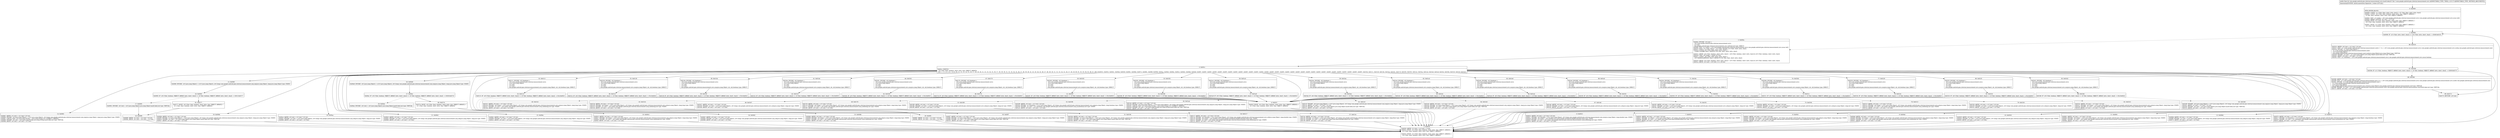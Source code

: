 digraph "CFG forcom.google.android.gms.internal.measurement.zzvz.hashCode(Ljava\/lang\/Object;)I" {
Node_0 [shape=record,label="{0\:\ 0x0000|MTH_ENTER_BLOCK\l|0x0000: CONST  (r1 I:?[int, float, short, byte, char]) = (37 ?[int, float, short, byte, char]) \l0x0002: CONST  (r0 I:?[int, float, boolean, short, byte, char, OBJECT, ARRAY]) = \l  (0 ?[int, float, boolean, short, byte, char, OBJECT, ARRAY])\l \l0x0003: IGET  (r2 I:int[]) = (r9 I:com.google.android.gms.internal.measurement.zzvz) com.google.android.gms.internal.measurement.zzvz.zzcas int[] \l0x0005: ARRAY_LENGTH  (r4 I:int) = (r2 I:?[]) \l0x0006: MOVE  (r3 I:?[int, float, boolean, short, byte, char, OBJECT, ARRAY]) = \l  (r0 I:?[int, float, boolean, short, byte, char, OBJECT, ARRAY])\l \l0x0007: MOVE  (r2 I:?[int, float, boolean, short, byte, char, OBJECT, ARRAY]) = \l  (r0 I:?[int, float, boolean, short, byte, char, OBJECT, ARRAY])\l \l}"];
Node_1 [shape=record,label="{1\:\ 0x0008|0x0008: IF  (r3 I:?[int, byte, short, char]) \>= (r4 I:?[int, byte, short, char])  \-\> B:86:0x0255 \l}"];
Node_2 [shape=record,label="{2\:\ 0x000a|0x000a: INVOKE  (r0 I:int) = \l  (r9 I:com.google.android.gms.internal.measurement.zzvz)\l  (r3 I:int)\l com.google.android.gms.internal.measurement.zzvz.zzbt(int):int type: DIRECT \l0x000e: IGET  (r5 I:int[]) = (r9 I:com.google.android.gms.internal.measurement.zzvz) com.google.android.gms.internal.measurement.zzvz.zzcas int[] \l0x0010: AGET  (r5 I:?[int, float]) = (r5 I:?[int, float][]), (r3 I:?[int, short, byte, char]) \l0x0012: CONST  (r6 I:?[int, float, short, byte, char]) = \l  (1048575(0xfffff, float:1.469367E\-39) ?[int, float, short, byte, char])\l \l0x0015: ARITH  (r6 I:?[int, boolean, short, byte, char]) = (r6 I:?[int, boolean, short, byte, char]) & (r0 I:?[int, boolean, short, byte, char]) \l0x0016: CAST  (r6 I:long) = (long) (r6 I:int) \l0x0017: CONST  (r8 I:?[int, float, short, byte, char]) = \l  (267386880(0xff00000, float:2.3665827E\-29) ?[int, float, short, byte, char])\l \l0x0019: ARITH  (r0 I:?[int, boolean, short, byte, char]) = (r0 I:?[int, boolean, short, byte, char]) & (r8 I:?[int, boolean, short, byte, char]) \l0x001a: ARITH  (r0 I:int) = (r0 I:int) \>\>\> (20 int) \l}"];
Node_3 [shape=record,label="{3\:\ 0x001c|0x001c: SWITCH  \l  (r0 I:?[int, float, boolean, short, byte, char, OBJECT, ARRAY])\l k:[0, 1, 2, 3, 4, 5, 6, 7, 8, 9, 10, 11, 12, 13, 14, 15, 16, 17, 18, 19, 20, 21, 22, 23, 24, 25, 26, 27, 28, 29, 30, 31, 32, 33, 34, 35, 36, 37, 38, 39, 40, 41, 42, 43, 44, 45, 46, 47, 48, 49, 50, 51, 52, 53, 54, 55, 56, 57, 58, 59, 60, 61, 62, 63, 64, 65, 66, 67, 68] t:[0x0025, 0x0035, 0x0041, 0x004d, 0x0059, 0x0061, 0x006d, 0x0075, 0x0081, 0x008f, 0x009d, 0x00aa, 0x00b3, 0x00bc, 0x00c5, 0x00d2, 0x00db, 0x00e8, 0x00f7, 0x00f7, 0x00f7, 0x00f7, 0x00f7, 0x00f7, 0x00f7, 0x00f7, 0x00f7, 0x00f7, 0x00f7, 0x00f7, 0x00f7, 0x00f7, 0x00f7, 0x00f7, 0x00f7, 0x00f7, 0x00f7, 0x00f7, 0x00f7, 0x00f7, 0x00f7, 0x00f7, 0x00f7, 0x00f7, 0x00f7, 0x00f7, 0x00f7, 0x00f7, 0x00f7, 0x00f7, 0x0104, 0x0111, 0x0128, 0x013b, 0x014e, 0x0161, 0x0170, 0x0183, 0x0192, 0x01a5, 0x01ba, 0x01cd, 0x01e0, 0x01ef, 0x01fe, 0x020d, 0x0220, 0x022f, 0x0242] \l}"];
Node_4 [shape=record,label="{4\:\ 0x001f|0x001f: MOVE  (r0 I:?[int, float, boolean, short, byte, char, OBJECT, ARRAY]) = \l  (r2 I:?[int, float, boolean, short, byte, char, OBJECT, ARRAY])\l \l}"];
Node_5 [shape=record,label="{5\:\ 0x0020|0x0020: ARITH  (r2 I:int) = (r3 I:int) + (3 int) \l0x0022: MOVE  (r3 I:?[int, float, boolean, short, byte, char, OBJECT, ARRAY]) = \l  (r2 I:?[int, float, boolean, short, byte, char, OBJECT, ARRAY])\l \l0x0023: MOVE  (r2 I:?[int, float, boolean, short, byte, char, OBJECT, ARRAY]) = \l  (r0 I:?[int, float, boolean, short, byte, char, OBJECT, ARRAY])\l \l}"];
Node_6 [shape=record,label="{6\:\ 0x0025|0x0025: ARITH  (r0 I:int) = (r2 I:int) * (53 int) \l0x0027: INVOKE  (r6 I:double) = (r10 I:java.lang.Object), (r6 I:long) com.google.android.gms.internal.measurement.zzxj.zzo(java.lang.Object, long):double type: STATIC \l0x002b: INVOKE  (r6 I:long) = (r6 I:double) java.lang.Double.doubleToLongBits(double):long type: STATIC \l0x002f: INVOKE  (r2 I:int) = (r6 I:long) com.google.android.gms.internal.measurement.zzuq.zzbd(long):int type: STATIC \l0x0033: ARITH  (r0 I:int) = (r0 I:int) + (r2 I:int) \l}"];
Node_7 [shape=record,label="{7\:\ 0x0035|0x0035: ARITH  (r0 I:int) = (r2 I:int) * (53 int) \l0x0037: INVOKE  (r2 I:float) = (r10 I:java.lang.Object), (r6 I:long) com.google.android.gms.internal.measurement.zzxj.zzn(java.lang.Object, long):float type: STATIC \l0x003b: INVOKE  (r2 I:int) = (r2 I:float) java.lang.Float.floatToIntBits(float):int type: STATIC \l0x003f: ARITH  (r0 I:int) = (r0 I:int) + (r2 I:int) \l}"];
Node_8 [shape=record,label="{8\:\ 0x0041|0x0041: ARITH  (r0 I:int) = (r2 I:int) * (53 int) \l0x0043: INVOKE  (r6 I:long) = (r10 I:java.lang.Object), (r6 I:long) com.google.android.gms.internal.measurement.zzxj.zzl(java.lang.Object, long):long type: STATIC \l0x0047: INVOKE  (r2 I:int) = (r6 I:long) com.google.android.gms.internal.measurement.zzuq.zzbd(long):int type: STATIC \l0x004b: ARITH  (r0 I:int) = (r0 I:int) + (r2 I:int) \l}"];
Node_9 [shape=record,label="{9\:\ 0x004d|0x004d: ARITH  (r0 I:int) = (r2 I:int) * (53 int) \l0x004f: INVOKE  (r6 I:long) = (r10 I:java.lang.Object), (r6 I:long) com.google.android.gms.internal.measurement.zzxj.zzl(java.lang.Object, long):long type: STATIC \l0x0053: INVOKE  (r2 I:int) = (r6 I:long) com.google.android.gms.internal.measurement.zzuq.zzbd(long):int type: STATIC \l0x0057: ARITH  (r0 I:int) = (r0 I:int) + (r2 I:int) \l}"];
Node_10 [shape=record,label="{10\:\ 0x0059|0x0059: ARITH  (r0 I:int) = (r2 I:int) * (53 int) \l0x005b: INVOKE  (r2 I:int) = (r10 I:java.lang.Object), (r6 I:long) com.google.android.gms.internal.measurement.zzxj.zzk(java.lang.Object, long):int type: STATIC \l0x005f: ARITH  (r0 I:int) = (r0 I:int) + (r2 I:int) \l}"];
Node_11 [shape=record,label="{11\:\ 0x0061|0x0061: ARITH  (r0 I:int) = (r2 I:int) * (53 int) \l0x0063: INVOKE  (r6 I:long) = (r10 I:java.lang.Object), (r6 I:long) com.google.android.gms.internal.measurement.zzxj.zzl(java.lang.Object, long):long type: STATIC \l0x0067: INVOKE  (r2 I:int) = (r6 I:long) com.google.android.gms.internal.measurement.zzuq.zzbd(long):int type: STATIC \l0x006b: ARITH  (r0 I:int) = (r0 I:int) + (r2 I:int) \l}"];
Node_12 [shape=record,label="{12\:\ 0x006d|0x006d: ARITH  (r0 I:int) = (r2 I:int) * (53 int) \l0x006f: INVOKE  (r2 I:int) = (r10 I:java.lang.Object), (r6 I:long) com.google.android.gms.internal.measurement.zzxj.zzk(java.lang.Object, long):int type: STATIC \l0x0073: ARITH  (r0 I:int) = (r0 I:int) + (r2 I:int) \l}"];
Node_13 [shape=record,label="{13\:\ 0x0075|0x0075: ARITH  (r0 I:int) = (r2 I:int) * (53 int) \l0x0077: INVOKE  (r2 I:boolean) = (r10 I:java.lang.Object), (r6 I:long) com.google.android.gms.internal.measurement.zzxj.zzm(java.lang.Object, long):boolean type: STATIC \l0x007b: INVOKE  (r2 I:int) = (r2 I:boolean) com.google.android.gms.internal.measurement.zzuq.zzu(boolean):int type: STATIC \l0x007f: ARITH  (r0 I:int) = (r0 I:int) + (r2 I:int) \l}"];
Node_14 [shape=record,label="{14\:\ 0x0081|0x0081: ARITH  (r2 I:int) = (r2 I:int) * (53 int) \l0x0083: INVOKE  (r0 I:java.lang.Object) = (r10 I:java.lang.Object), (r6 I:long) com.google.android.gms.internal.measurement.zzxj.zzp(java.lang.Object, long):java.lang.Object type: STATIC \l0x0087: CHECK_CAST  (r0 I:java.lang.String) = (java.lang.String) (r0 I:?[OBJECT, ARRAY]) \l0x0089: INVOKE  (r0 I:int) = (r0 I:java.lang.String) java.lang.String.hashCode():int type: VIRTUAL \l0x008d: ARITH  (r0 I:int) = (r0 I:int) + (r2 I:int) \l}"];
Node_15 [shape=record,label="{15\:\ 0x008f|0x008f: INVOKE  (r0 I:java.lang.Object) = (r10 I:java.lang.Object), (r6 I:long) com.google.android.gms.internal.measurement.zzxj.zzp(java.lang.Object, long):java.lang.Object type: STATIC \l}"];
Node_16 [shape=record,label="{16\:\ 0x0093|0x0093: IF  (r0 I:?[int, boolean, OBJECT, ARRAY, byte, short, char]) == (0 ?[int, boolean, OBJECT, ARRAY, byte, short, char])  \-\> B:91:0x0277 \l}"];
Node_17 [shape=record,label="{17\:\ 0x0095|0x0095: INVOKE  (r0 I:int) = (r0 I:java.lang.Object) java.lang.Object.hashCode():int type: VIRTUAL \l}"];
Node_18 [shape=record,label="{18\:\ 0x0099|0x0099: ARITH  (r2 I:int) = (r2 I:int) * (53 int) \l0x009b: ARITH  (r0 I:int) = (r0 I:int) + (r2 I:int) \l}"];
Node_19 [shape=record,label="{19\:\ 0x009d|0x009d: ARITH  (r0 I:int) = (r2 I:int) * (53 int) \l0x009f: INVOKE  (r2 I:java.lang.Object) = (r10 I:java.lang.Object), (r6 I:long) com.google.android.gms.internal.measurement.zzxj.zzp(java.lang.Object, long):java.lang.Object type: STATIC \l0x00a3: INVOKE  (r2 I:int) = (r2 I:java.lang.Object) java.lang.Object.hashCode():int type: VIRTUAL \l0x00a7: ARITH  (r0 I:int) = (r0 I:int) + (r2 I:int) \l}"];
Node_20 [shape=record,label="{20\:\ 0x00aa|0x00aa: ARITH  (r0 I:int) = (r2 I:int) * (53 int) \l0x00ac: INVOKE  (r2 I:int) = (r10 I:java.lang.Object), (r6 I:long) com.google.android.gms.internal.measurement.zzxj.zzk(java.lang.Object, long):int type: STATIC \l0x00b0: ARITH  (r0 I:int) = (r0 I:int) + (r2 I:int) \l}"];
Node_21 [shape=record,label="{21\:\ 0x00b3|0x00b3: ARITH  (r0 I:int) = (r2 I:int) * (53 int) \l0x00b5: INVOKE  (r2 I:int) = (r10 I:java.lang.Object), (r6 I:long) com.google.android.gms.internal.measurement.zzxj.zzk(java.lang.Object, long):int type: STATIC \l0x00b9: ARITH  (r0 I:int) = (r0 I:int) + (r2 I:int) \l}"];
Node_22 [shape=record,label="{22\:\ 0x00bc|0x00bc: ARITH  (r0 I:int) = (r2 I:int) * (53 int) \l0x00be: INVOKE  (r2 I:int) = (r10 I:java.lang.Object), (r6 I:long) com.google.android.gms.internal.measurement.zzxj.zzk(java.lang.Object, long):int type: STATIC \l0x00c2: ARITH  (r0 I:int) = (r0 I:int) + (r2 I:int) \l}"];
Node_23 [shape=record,label="{23\:\ 0x00c5|0x00c5: ARITH  (r0 I:int) = (r2 I:int) * (53 int) \l0x00c7: INVOKE  (r6 I:long) = (r10 I:java.lang.Object), (r6 I:long) com.google.android.gms.internal.measurement.zzxj.zzl(java.lang.Object, long):long type: STATIC \l0x00cb: INVOKE  (r2 I:int) = (r6 I:long) com.google.android.gms.internal.measurement.zzuq.zzbd(long):int type: STATIC \l0x00cf: ARITH  (r0 I:int) = (r0 I:int) + (r2 I:int) \l}"];
Node_24 [shape=record,label="{24\:\ 0x00d2|0x00d2: ARITH  (r0 I:int) = (r2 I:int) * (53 int) \l0x00d4: INVOKE  (r2 I:int) = (r10 I:java.lang.Object), (r6 I:long) com.google.android.gms.internal.measurement.zzxj.zzk(java.lang.Object, long):int type: STATIC \l0x00d8: ARITH  (r0 I:int) = (r0 I:int) + (r2 I:int) \l}"];
Node_25 [shape=record,label="{25\:\ 0x00db|0x00db: ARITH  (r0 I:int) = (r2 I:int) * (53 int) \l0x00dd: INVOKE  (r6 I:long) = (r10 I:java.lang.Object), (r6 I:long) com.google.android.gms.internal.measurement.zzxj.zzl(java.lang.Object, long):long type: STATIC \l0x00e1: INVOKE  (r2 I:int) = (r6 I:long) com.google.android.gms.internal.measurement.zzuq.zzbd(long):int type: STATIC \l0x00e5: ARITH  (r0 I:int) = (r0 I:int) + (r2 I:int) \l}"];
Node_26 [shape=record,label="{26\:\ 0x00e8|0x00e8: INVOKE  (r0 I:java.lang.Object) = (r10 I:java.lang.Object), (r6 I:long) com.google.android.gms.internal.measurement.zzxj.zzp(java.lang.Object, long):java.lang.Object type: STATIC \l}"];
Node_27 [shape=record,label="{27\:\ 0x00ec|0x00ec: IF  (r0 I:?[int, boolean, OBJECT, ARRAY, byte, short, char]) == (0 ?[int, boolean, OBJECT, ARRAY, byte, short, char])  \-\> B:90:0x0274 \l}"];
Node_28 [shape=record,label="{28\:\ 0x00ee|0x00ee: INVOKE  (r0 I:int) = (r0 I:java.lang.Object) java.lang.Object.hashCode():int type: VIRTUAL \l}"];
Node_29 [shape=record,label="{29\:\ 0x00f2|0x00f2: ARITH  (r2 I:int) = (r2 I:int) * (53 int) \l0x00f4: ARITH  (r0 I:int) = (r0 I:int) + (r2 I:int) \l}"];
Node_30 [shape=record,label="{30\:\ 0x00f7|0x00f7: ARITH  (r0 I:int) = (r2 I:int) * (53 int) \l0x00f9: INVOKE  (r2 I:java.lang.Object) = (r10 I:java.lang.Object), (r6 I:long) com.google.android.gms.internal.measurement.zzxj.zzp(java.lang.Object, long):java.lang.Object type: STATIC \l0x00fd: INVOKE  (r2 I:int) = (r2 I:java.lang.Object) java.lang.Object.hashCode():int type: VIRTUAL \l0x0101: ARITH  (r0 I:int) = (r0 I:int) + (r2 I:int) \l}"];
Node_31 [shape=record,label="{31\:\ 0x0104|0x0104: ARITH  (r0 I:int) = (r2 I:int) * (53 int) \l0x0106: INVOKE  (r2 I:java.lang.Object) = (r10 I:java.lang.Object), (r6 I:long) com.google.android.gms.internal.measurement.zzxj.zzp(java.lang.Object, long):java.lang.Object type: STATIC \l0x010a: INVOKE  (r2 I:int) = (r2 I:java.lang.Object) java.lang.Object.hashCode():int type: VIRTUAL \l0x010e: ARITH  (r0 I:int) = (r0 I:int) + (r2 I:int) \l}"];
Node_32 [shape=record,label="{32\:\ 0x0111|0x0111: INVOKE  (r0 I:boolean) = \l  (r9 I:com.google.android.gms.internal.measurement.zzvz)\l  (r10 I:java.lang.Object)\l  (r5 I:int)\l  (r3 I:int)\l com.google.android.gms.internal.measurement.zzvz.zza(java.lang.Object, int, int):boolean type: DIRECT \l}"];
Node_33 [shape=record,label="{33\:\ 0x0115|0x0115: IF  (r0 I:?[int, boolean, OBJECT, ARRAY, byte, short, char]) == (0 ?[int, boolean, OBJECT, ARRAY, byte, short, char])  \-\> B:4:0x001f \l}"];
Node_34 [shape=record,label="{34\:\ 0x0117|0x0117: ARITH  (r0 I:int) = (r2 I:int) * (53 int) \l0x0119: INVOKE  (r6 I:double) = (r10 I:java.lang.Object), (r6 I:long) com.google.android.gms.internal.measurement.zzvz.zzf(java.lang.Object, long):double type: STATIC \l0x011d: INVOKE  (r6 I:long) = (r6 I:double) java.lang.Double.doubleToLongBits(double):long type: STATIC \l0x0121: INVOKE  (r2 I:int) = (r6 I:long) com.google.android.gms.internal.measurement.zzuq.zzbd(long):int type: STATIC \l0x0125: ARITH  (r0 I:int) = (r0 I:int) + (r2 I:int) \l}"];
Node_35 [shape=record,label="{35\:\ 0x0128|0x0128: INVOKE  (r0 I:boolean) = \l  (r9 I:com.google.android.gms.internal.measurement.zzvz)\l  (r10 I:java.lang.Object)\l  (r5 I:int)\l  (r3 I:int)\l com.google.android.gms.internal.measurement.zzvz.zza(java.lang.Object, int, int):boolean type: DIRECT \l}"];
Node_36 [shape=record,label="{36\:\ 0x012c|0x012c: IF  (r0 I:?[int, boolean, OBJECT, ARRAY, byte, short, char]) == (0 ?[int, boolean, OBJECT, ARRAY, byte, short, char])  \-\> B:4:0x001f \l}"];
Node_37 [shape=record,label="{37\:\ 0x012e|0x012e: ARITH  (r0 I:int) = (r2 I:int) * (53 int) \l0x0130: INVOKE  (r2 I:float) = (r10 I:java.lang.Object), (r6 I:long) com.google.android.gms.internal.measurement.zzvz.zzg(java.lang.Object, long):float type: STATIC \l0x0134: INVOKE  (r2 I:int) = (r2 I:float) java.lang.Float.floatToIntBits(float):int type: STATIC \l0x0138: ARITH  (r0 I:int) = (r0 I:int) + (r2 I:int) \l}"];
Node_38 [shape=record,label="{38\:\ 0x013b|0x013b: INVOKE  (r0 I:boolean) = \l  (r9 I:com.google.android.gms.internal.measurement.zzvz)\l  (r10 I:java.lang.Object)\l  (r5 I:int)\l  (r3 I:int)\l com.google.android.gms.internal.measurement.zzvz.zza(java.lang.Object, int, int):boolean type: DIRECT \l}"];
Node_39 [shape=record,label="{39\:\ 0x013f|0x013f: IF  (r0 I:?[int, boolean, OBJECT, ARRAY, byte, short, char]) == (0 ?[int, boolean, OBJECT, ARRAY, byte, short, char])  \-\> B:4:0x001f \l}"];
Node_40 [shape=record,label="{40\:\ 0x0141|0x0141: ARITH  (r0 I:int) = (r2 I:int) * (53 int) \l0x0143: INVOKE  (r6 I:long) = (r10 I:java.lang.Object), (r6 I:long) com.google.android.gms.internal.measurement.zzvz.zzi(java.lang.Object, long):long type: STATIC \l0x0147: INVOKE  (r2 I:int) = (r6 I:long) com.google.android.gms.internal.measurement.zzuq.zzbd(long):int type: STATIC \l0x014b: ARITH  (r0 I:int) = (r0 I:int) + (r2 I:int) \l}"];
Node_41 [shape=record,label="{41\:\ 0x014e|0x014e: INVOKE  (r0 I:boolean) = \l  (r9 I:com.google.android.gms.internal.measurement.zzvz)\l  (r10 I:java.lang.Object)\l  (r5 I:int)\l  (r3 I:int)\l com.google.android.gms.internal.measurement.zzvz.zza(java.lang.Object, int, int):boolean type: DIRECT \l}"];
Node_42 [shape=record,label="{42\:\ 0x0152|0x0152: IF  (r0 I:?[int, boolean, OBJECT, ARRAY, byte, short, char]) == (0 ?[int, boolean, OBJECT, ARRAY, byte, short, char])  \-\> B:4:0x001f \l}"];
Node_43 [shape=record,label="{43\:\ 0x0154|0x0154: ARITH  (r0 I:int) = (r2 I:int) * (53 int) \l0x0156: INVOKE  (r6 I:long) = (r10 I:java.lang.Object), (r6 I:long) com.google.android.gms.internal.measurement.zzvz.zzi(java.lang.Object, long):long type: STATIC \l0x015a: INVOKE  (r2 I:int) = (r6 I:long) com.google.android.gms.internal.measurement.zzuq.zzbd(long):int type: STATIC \l0x015e: ARITH  (r0 I:int) = (r0 I:int) + (r2 I:int) \l}"];
Node_44 [shape=record,label="{44\:\ 0x0161|0x0161: INVOKE  (r0 I:boolean) = \l  (r9 I:com.google.android.gms.internal.measurement.zzvz)\l  (r10 I:java.lang.Object)\l  (r5 I:int)\l  (r3 I:int)\l com.google.android.gms.internal.measurement.zzvz.zza(java.lang.Object, int, int):boolean type: DIRECT \l}"];
Node_45 [shape=record,label="{45\:\ 0x0165|0x0165: IF  (r0 I:?[int, boolean, OBJECT, ARRAY, byte, short, char]) == (0 ?[int, boolean, OBJECT, ARRAY, byte, short, char])  \-\> B:4:0x001f \l}"];
Node_46 [shape=record,label="{46\:\ 0x0167|0x0167: ARITH  (r0 I:int) = (r2 I:int) * (53 int) \l0x0169: INVOKE  (r2 I:int) = (r10 I:java.lang.Object), (r6 I:long) com.google.android.gms.internal.measurement.zzvz.zzh(java.lang.Object, long):int type: STATIC \l0x016d: ARITH  (r0 I:int) = (r0 I:int) + (r2 I:int) \l}"];
Node_47 [shape=record,label="{47\:\ 0x0170|0x0170: INVOKE  (r0 I:boolean) = \l  (r9 I:com.google.android.gms.internal.measurement.zzvz)\l  (r10 I:java.lang.Object)\l  (r5 I:int)\l  (r3 I:int)\l com.google.android.gms.internal.measurement.zzvz.zza(java.lang.Object, int, int):boolean type: DIRECT \l}"];
Node_48 [shape=record,label="{48\:\ 0x0174|0x0174: IF  (r0 I:?[int, boolean, OBJECT, ARRAY, byte, short, char]) == (0 ?[int, boolean, OBJECT, ARRAY, byte, short, char])  \-\> B:4:0x001f \l}"];
Node_49 [shape=record,label="{49\:\ 0x0176|0x0176: ARITH  (r0 I:int) = (r2 I:int) * (53 int) \l0x0178: INVOKE  (r6 I:long) = (r10 I:java.lang.Object), (r6 I:long) com.google.android.gms.internal.measurement.zzvz.zzi(java.lang.Object, long):long type: STATIC \l0x017c: INVOKE  (r2 I:int) = (r6 I:long) com.google.android.gms.internal.measurement.zzuq.zzbd(long):int type: STATIC \l0x0180: ARITH  (r0 I:int) = (r0 I:int) + (r2 I:int) \l}"];
Node_50 [shape=record,label="{50\:\ 0x0183|0x0183: INVOKE  (r0 I:boolean) = \l  (r9 I:com.google.android.gms.internal.measurement.zzvz)\l  (r10 I:java.lang.Object)\l  (r5 I:int)\l  (r3 I:int)\l com.google.android.gms.internal.measurement.zzvz.zza(java.lang.Object, int, int):boolean type: DIRECT \l}"];
Node_51 [shape=record,label="{51\:\ 0x0187|0x0187: IF  (r0 I:?[int, boolean, OBJECT, ARRAY, byte, short, char]) == (0 ?[int, boolean, OBJECT, ARRAY, byte, short, char])  \-\> B:4:0x001f \l}"];
Node_52 [shape=record,label="{52\:\ 0x0189|0x0189: ARITH  (r0 I:int) = (r2 I:int) * (53 int) \l0x018b: INVOKE  (r2 I:int) = (r10 I:java.lang.Object), (r6 I:long) com.google.android.gms.internal.measurement.zzvz.zzh(java.lang.Object, long):int type: STATIC \l0x018f: ARITH  (r0 I:int) = (r0 I:int) + (r2 I:int) \l}"];
Node_53 [shape=record,label="{53\:\ 0x0192|0x0192: INVOKE  (r0 I:boolean) = \l  (r9 I:com.google.android.gms.internal.measurement.zzvz)\l  (r10 I:java.lang.Object)\l  (r5 I:int)\l  (r3 I:int)\l com.google.android.gms.internal.measurement.zzvz.zza(java.lang.Object, int, int):boolean type: DIRECT \l}"];
Node_54 [shape=record,label="{54\:\ 0x0196|0x0196: IF  (r0 I:?[int, boolean, OBJECT, ARRAY, byte, short, char]) == (0 ?[int, boolean, OBJECT, ARRAY, byte, short, char])  \-\> B:4:0x001f \l}"];
Node_55 [shape=record,label="{55\:\ 0x0198|0x0198: ARITH  (r0 I:int) = (r2 I:int) * (53 int) \l0x019a: INVOKE  (r2 I:boolean) = (r10 I:java.lang.Object), (r6 I:long) com.google.android.gms.internal.measurement.zzvz.zzj(java.lang.Object, long):boolean type: STATIC \l0x019e: INVOKE  (r2 I:int) = (r2 I:boolean) com.google.android.gms.internal.measurement.zzuq.zzu(boolean):int type: STATIC \l0x01a2: ARITH  (r0 I:int) = (r0 I:int) + (r2 I:int) \l}"];
Node_56 [shape=record,label="{56\:\ 0x01a5|0x01a5: INVOKE  (r0 I:boolean) = \l  (r9 I:com.google.android.gms.internal.measurement.zzvz)\l  (r10 I:java.lang.Object)\l  (r5 I:int)\l  (r3 I:int)\l com.google.android.gms.internal.measurement.zzvz.zza(java.lang.Object, int, int):boolean type: DIRECT \l}"];
Node_57 [shape=record,label="{57\:\ 0x01a9|0x01a9: IF  (r0 I:?[int, boolean, OBJECT, ARRAY, byte, short, char]) == (0 ?[int, boolean, OBJECT, ARRAY, byte, short, char])  \-\> B:4:0x001f \l}"];
Node_58 [shape=record,label="{58\:\ 0x01ab|0x01ab: ARITH  (r2 I:int) = (r2 I:int) * (53 int) \l0x01ad: INVOKE  (r0 I:java.lang.Object) = (r10 I:java.lang.Object), (r6 I:long) com.google.android.gms.internal.measurement.zzxj.zzp(java.lang.Object, long):java.lang.Object type: STATIC \l0x01b1: CHECK_CAST  (r0 I:java.lang.String) = (java.lang.String) (r0 I:?[OBJECT, ARRAY]) \l0x01b3: INVOKE  (r0 I:int) = (r0 I:java.lang.String) java.lang.String.hashCode():int type: VIRTUAL \l0x01b7: ARITH  (r0 I:int) = (r0 I:int) + (r2 I:int) \l}"];
Node_59 [shape=record,label="{59\:\ 0x01ba|0x01ba: INVOKE  (r0 I:boolean) = \l  (r9 I:com.google.android.gms.internal.measurement.zzvz)\l  (r10 I:java.lang.Object)\l  (r5 I:int)\l  (r3 I:int)\l com.google.android.gms.internal.measurement.zzvz.zza(java.lang.Object, int, int):boolean type: DIRECT \l}"];
Node_60 [shape=record,label="{60\:\ 0x01be|0x01be: IF  (r0 I:?[int, boolean, OBJECT, ARRAY, byte, short, char]) == (0 ?[int, boolean, OBJECT, ARRAY, byte, short, char])  \-\> B:4:0x001f \l}"];
Node_61 [shape=record,label="{61\:\ 0x01c0|0x01c0: INVOKE  (r0 I:java.lang.Object) = (r10 I:java.lang.Object), (r6 I:long) com.google.android.gms.internal.measurement.zzxj.zzp(java.lang.Object, long):java.lang.Object type: STATIC \l0x01c4: ARITH  (r2 I:int) = (r2 I:int) * (53 int) \l0x01c6: INVOKE  (r0 I:int) = (r0 I:java.lang.Object) java.lang.Object.hashCode():int type: VIRTUAL \l0x01ca: ARITH  (r0 I:int) = (r0 I:int) + (r2 I:int) \l}"];
Node_62 [shape=record,label="{62\:\ 0x01cd|0x01cd: INVOKE  (r0 I:boolean) = \l  (r9 I:com.google.android.gms.internal.measurement.zzvz)\l  (r10 I:java.lang.Object)\l  (r5 I:int)\l  (r3 I:int)\l com.google.android.gms.internal.measurement.zzvz.zza(java.lang.Object, int, int):boolean type: DIRECT \l}"];
Node_63 [shape=record,label="{63\:\ 0x01d1|0x01d1: IF  (r0 I:?[int, boolean, OBJECT, ARRAY, byte, short, char]) == (0 ?[int, boolean, OBJECT, ARRAY, byte, short, char])  \-\> B:4:0x001f \l}"];
Node_64 [shape=record,label="{64\:\ 0x01d3|0x01d3: ARITH  (r0 I:int) = (r2 I:int) * (53 int) \l0x01d5: INVOKE  (r2 I:java.lang.Object) = (r10 I:java.lang.Object), (r6 I:long) com.google.android.gms.internal.measurement.zzxj.zzp(java.lang.Object, long):java.lang.Object type: STATIC \l0x01d9: INVOKE  (r2 I:int) = (r2 I:java.lang.Object) java.lang.Object.hashCode():int type: VIRTUAL \l0x01dd: ARITH  (r0 I:int) = (r0 I:int) + (r2 I:int) \l}"];
Node_65 [shape=record,label="{65\:\ 0x01e0|0x01e0: INVOKE  (r0 I:boolean) = \l  (r9 I:com.google.android.gms.internal.measurement.zzvz)\l  (r10 I:java.lang.Object)\l  (r5 I:int)\l  (r3 I:int)\l com.google.android.gms.internal.measurement.zzvz.zza(java.lang.Object, int, int):boolean type: DIRECT \l}"];
Node_66 [shape=record,label="{66\:\ 0x01e4|0x01e4: IF  (r0 I:?[int, boolean, OBJECT, ARRAY, byte, short, char]) == (0 ?[int, boolean, OBJECT, ARRAY, byte, short, char])  \-\> B:4:0x001f \l}"];
Node_67 [shape=record,label="{67\:\ 0x01e6|0x01e6: ARITH  (r0 I:int) = (r2 I:int) * (53 int) \l0x01e8: INVOKE  (r2 I:int) = (r10 I:java.lang.Object), (r6 I:long) com.google.android.gms.internal.measurement.zzvz.zzh(java.lang.Object, long):int type: STATIC \l0x01ec: ARITH  (r0 I:int) = (r0 I:int) + (r2 I:int) \l}"];
Node_68 [shape=record,label="{68\:\ 0x01ef|0x01ef: INVOKE  (r0 I:boolean) = \l  (r9 I:com.google.android.gms.internal.measurement.zzvz)\l  (r10 I:java.lang.Object)\l  (r5 I:int)\l  (r3 I:int)\l com.google.android.gms.internal.measurement.zzvz.zza(java.lang.Object, int, int):boolean type: DIRECT \l}"];
Node_69 [shape=record,label="{69\:\ 0x01f3|0x01f3: IF  (r0 I:?[int, boolean, OBJECT, ARRAY, byte, short, char]) == (0 ?[int, boolean, OBJECT, ARRAY, byte, short, char])  \-\> B:4:0x001f \l}"];
Node_70 [shape=record,label="{70\:\ 0x01f5|0x01f5: ARITH  (r0 I:int) = (r2 I:int) * (53 int) \l0x01f7: INVOKE  (r2 I:int) = (r10 I:java.lang.Object), (r6 I:long) com.google.android.gms.internal.measurement.zzvz.zzh(java.lang.Object, long):int type: STATIC \l0x01fb: ARITH  (r0 I:int) = (r0 I:int) + (r2 I:int) \l}"];
Node_71 [shape=record,label="{71\:\ 0x01fe|0x01fe: INVOKE  (r0 I:boolean) = \l  (r9 I:com.google.android.gms.internal.measurement.zzvz)\l  (r10 I:java.lang.Object)\l  (r5 I:int)\l  (r3 I:int)\l com.google.android.gms.internal.measurement.zzvz.zza(java.lang.Object, int, int):boolean type: DIRECT \l}"];
Node_72 [shape=record,label="{72\:\ 0x0202|0x0202: IF  (r0 I:?[int, boolean, OBJECT, ARRAY, byte, short, char]) == (0 ?[int, boolean, OBJECT, ARRAY, byte, short, char])  \-\> B:4:0x001f \l}"];
Node_73 [shape=record,label="{73\:\ 0x0204|0x0204: ARITH  (r0 I:int) = (r2 I:int) * (53 int) \l0x0206: INVOKE  (r2 I:int) = (r10 I:java.lang.Object), (r6 I:long) com.google.android.gms.internal.measurement.zzvz.zzh(java.lang.Object, long):int type: STATIC \l0x020a: ARITH  (r0 I:int) = (r0 I:int) + (r2 I:int) \l}"];
Node_74 [shape=record,label="{74\:\ 0x020d|0x020d: INVOKE  (r0 I:boolean) = \l  (r9 I:com.google.android.gms.internal.measurement.zzvz)\l  (r10 I:java.lang.Object)\l  (r5 I:int)\l  (r3 I:int)\l com.google.android.gms.internal.measurement.zzvz.zza(java.lang.Object, int, int):boolean type: DIRECT \l}"];
Node_75 [shape=record,label="{75\:\ 0x0211|0x0211: IF  (r0 I:?[int, boolean, OBJECT, ARRAY, byte, short, char]) == (0 ?[int, boolean, OBJECT, ARRAY, byte, short, char])  \-\> B:4:0x001f \l}"];
Node_76 [shape=record,label="{76\:\ 0x0213|0x0213: ARITH  (r0 I:int) = (r2 I:int) * (53 int) \l0x0215: INVOKE  (r6 I:long) = (r10 I:java.lang.Object), (r6 I:long) com.google.android.gms.internal.measurement.zzvz.zzi(java.lang.Object, long):long type: STATIC \l0x0219: INVOKE  (r2 I:int) = (r6 I:long) com.google.android.gms.internal.measurement.zzuq.zzbd(long):int type: STATIC \l0x021d: ARITH  (r0 I:int) = (r0 I:int) + (r2 I:int) \l}"];
Node_77 [shape=record,label="{77\:\ 0x0220|0x0220: INVOKE  (r0 I:boolean) = \l  (r9 I:com.google.android.gms.internal.measurement.zzvz)\l  (r10 I:java.lang.Object)\l  (r5 I:int)\l  (r3 I:int)\l com.google.android.gms.internal.measurement.zzvz.zza(java.lang.Object, int, int):boolean type: DIRECT \l}"];
Node_78 [shape=record,label="{78\:\ 0x0224|0x0224: IF  (r0 I:?[int, boolean, OBJECT, ARRAY, byte, short, char]) == (0 ?[int, boolean, OBJECT, ARRAY, byte, short, char])  \-\> B:4:0x001f \l}"];
Node_79 [shape=record,label="{79\:\ 0x0226|0x0226: ARITH  (r0 I:int) = (r2 I:int) * (53 int) \l0x0228: INVOKE  (r2 I:int) = (r10 I:java.lang.Object), (r6 I:long) com.google.android.gms.internal.measurement.zzvz.zzh(java.lang.Object, long):int type: STATIC \l0x022c: ARITH  (r0 I:int) = (r0 I:int) + (r2 I:int) \l}"];
Node_80 [shape=record,label="{80\:\ 0x022f|0x022f: INVOKE  (r0 I:boolean) = \l  (r9 I:com.google.android.gms.internal.measurement.zzvz)\l  (r10 I:java.lang.Object)\l  (r5 I:int)\l  (r3 I:int)\l com.google.android.gms.internal.measurement.zzvz.zza(java.lang.Object, int, int):boolean type: DIRECT \l}"];
Node_81 [shape=record,label="{81\:\ 0x0233|0x0233: IF  (r0 I:?[int, boolean, OBJECT, ARRAY, byte, short, char]) == (0 ?[int, boolean, OBJECT, ARRAY, byte, short, char])  \-\> B:4:0x001f \l}"];
Node_82 [shape=record,label="{82\:\ 0x0235|0x0235: ARITH  (r0 I:int) = (r2 I:int) * (53 int) \l0x0237: INVOKE  (r6 I:long) = (r10 I:java.lang.Object), (r6 I:long) com.google.android.gms.internal.measurement.zzvz.zzi(java.lang.Object, long):long type: STATIC \l0x023b: INVOKE  (r2 I:int) = (r6 I:long) com.google.android.gms.internal.measurement.zzuq.zzbd(long):int type: STATIC \l0x023f: ARITH  (r0 I:int) = (r0 I:int) + (r2 I:int) \l}"];
Node_83 [shape=record,label="{83\:\ 0x0242|0x0242: INVOKE  (r0 I:boolean) = \l  (r9 I:com.google.android.gms.internal.measurement.zzvz)\l  (r10 I:java.lang.Object)\l  (r5 I:int)\l  (r3 I:int)\l com.google.android.gms.internal.measurement.zzvz.zza(java.lang.Object, int, int):boolean type: DIRECT \l}"];
Node_84 [shape=record,label="{84\:\ 0x0246|0x0246: IF  (r0 I:?[int, boolean, OBJECT, ARRAY, byte, short, char]) == (0 ?[int, boolean, OBJECT, ARRAY, byte, short, char])  \-\> B:4:0x001f \l}"];
Node_85 [shape=record,label="{85\:\ 0x0248|0x0248: INVOKE  (r0 I:java.lang.Object) = (r10 I:java.lang.Object), (r6 I:long) com.google.android.gms.internal.measurement.zzxj.zzp(java.lang.Object, long):java.lang.Object type: STATIC \l0x024c: ARITH  (r2 I:int) = (r2 I:int) * (53 int) \l0x024e: INVOKE  (r0 I:int) = (r0 I:java.lang.Object) java.lang.Object.hashCode():int type: VIRTUAL \l0x0252: ARITH  (r0 I:int) = (r0 I:int) + (r2 I:int) \l}"];
Node_86 [shape=record,label="{86\:\ 0x0255|0x0255: ARITH  (r0 I:int) = (r2 I:int) * (53 int) \l0x0257: IGET  (r1 I:com.google.android.gms.internal.measurement.zzxd\<?, ?\>) = (r9 I:com.google.android.gms.internal.measurement.zzvz) com.google.android.gms.internal.measurement.zzvz.zzcbg com.google.android.gms.internal.measurement.zzxd \l0x0259: INVOKE  (r1 I:java.lang.Object) = \l  (r1 I:com.google.android.gms.internal.measurement.zzxd)\l  (r10 I:java.lang.Object)\l com.google.android.gms.internal.measurement.zzxd.zzal(java.lang.Object):java.lang.Object type: VIRTUAL \l0x025d: INVOKE  (r1 I:int) = (r1 I:java.lang.Object) java.lang.Object.hashCode():int type: VIRTUAL \l0x0261: ARITH  (r0 I:int) = (r0 I:int) + (r1 I:int) \l0x0262: IGET  (r1 I:boolean) = (r9 I:com.google.android.gms.internal.measurement.zzvz) com.google.android.gms.internal.measurement.zzvz.zzcax boolean \l}"];
Node_87 [shape=record,label="{87\:\ 0x0264|0x0264: IF  (r1 I:?[int, boolean, OBJECT, ARRAY, byte, short, char]) == (0 ?[int, boolean, OBJECT, ARRAY, byte, short, char])  \-\> B:89:0x0273 \l}"];
Node_88 [shape=record,label="{88\:\ 0x0266|0x0266: ARITH  (r0 I:int) = (r0 I:int) * (53 int) \l0x0268: IGET  (r1 I:com.google.android.gms.internal.measurement.zzuc\<?\>) = (r9 I:com.google.android.gms.internal.measurement.zzvz) com.google.android.gms.internal.measurement.zzvz.zzcbh com.google.android.gms.internal.measurement.zzuc \l0x026a: INVOKE  (r1 I:com.google.android.gms.internal.measurement.zzuf) = \l  (r1 I:com.google.android.gms.internal.measurement.zzuc)\l  (r10 I:java.lang.Object)\l com.google.android.gms.internal.measurement.zzuc.zzw(java.lang.Object):com.google.android.gms.internal.measurement.zzuf type: VIRTUAL \l0x026e: INVOKE  (r1 I:int) = (r1 I:com.google.android.gms.internal.measurement.zzuf) com.google.android.gms.internal.measurement.zzuf.hashCode():int type: VIRTUAL \l0x0272: ARITH  (r0 I:int) = (r0 I:int) + (r1 I:int) \l}"];
Node_89 [shape=record,label="{89\:\ 0x0273|0x0273: RETURN  (r0 I:int) \l}"];
Node_90 [shape=record,label="{90\:\ 0x0274|0x0274: MOVE  (r0 I:?[int, float, boolean, short, byte, char, OBJECT, ARRAY]) = \l  (r1 I:?[int, float, boolean, short, byte, char, OBJECT, ARRAY])\l \l}"];
Node_91 [shape=record,label="{91\:\ 0x0277|0x0277: MOVE  (r0 I:?[int, float, boolean, short, byte, char, OBJECT, ARRAY]) = \l  (r1 I:?[int, float, boolean, short, byte, char, OBJECT, ARRAY])\l \l}"];
MethodNode[shape=record,label="{public final int com.google.android.gms.internal.measurement.zzvz.hashCode((r9 'this' I:com.google.android.gms.internal.measurement.zzvz A[IMMUTABLE_TYPE, THIS]), (r10 I:T A[IMMUTABLE_TYPE, METHOD_ARGUMENT]))  | Annotation[SYSTEM, dalvik.annotation.Signature, \{value=[(TT;)I]\}]\l}"];
MethodNode -> Node_0;
Node_0 -> Node_1;
Node_1 -> Node_2[style=dashed];
Node_1 -> Node_86;
Node_2 -> Node_3;
Node_3 -> Node_4;
Node_3 -> Node_6;
Node_3 -> Node_7;
Node_3 -> Node_8;
Node_3 -> Node_9;
Node_3 -> Node_10;
Node_3 -> Node_11;
Node_3 -> Node_12;
Node_3 -> Node_13;
Node_3 -> Node_14;
Node_3 -> Node_15;
Node_3 -> Node_19;
Node_3 -> Node_20;
Node_3 -> Node_21;
Node_3 -> Node_22;
Node_3 -> Node_23;
Node_3 -> Node_24;
Node_3 -> Node_25;
Node_3 -> Node_26;
Node_3 -> Node_30;
Node_3 -> Node_31;
Node_3 -> Node_32;
Node_3 -> Node_35;
Node_3 -> Node_38;
Node_3 -> Node_41;
Node_3 -> Node_44;
Node_3 -> Node_47;
Node_3 -> Node_50;
Node_3 -> Node_53;
Node_3 -> Node_56;
Node_3 -> Node_59;
Node_3 -> Node_62;
Node_3 -> Node_65;
Node_3 -> Node_68;
Node_3 -> Node_71;
Node_3 -> Node_74;
Node_3 -> Node_77;
Node_3 -> Node_80;
Node_3 -> Node_83;
Node_4 -> Node_5;
Node_5 -> Node_1;
Node_6 -> Node_5;
Node_7 -> Node_5;
Node_8 -> Node_5;
Node_9 -> Node_5;
Node_10 -> Node_5;
Node_11 -> Node_5;
Node_12 -> Node_5;
Node_13 -> Node_5;
Node_14 -> Node_5;
Node_15 -> Node_16;
Node_16 -> Node_17[style=dashed];
Node_16 -> Node_91;
Node_17 -> Node_18;
Node_18 -> Node_5;
Node_19 -> Node_5;
Node_20 -> Node_5;
Node_21 -> Node_5;
Node_22 -> Node_5;
Node_23 -> Node_5;
Node_24 -> Node_5;
Node_25 -> Node_5;
Node_26 -> Node_27;
Node_27 -> Node_28[style=dashed];
Node_27 -> Node_90;
Node_28 -> Node_29;
Node_29 -> Node_5;
Node_30 -> Node_5;
Node_31 -> Node_5;
Node_32 -> Node_33;
Node_33 -> Node_4;
Node_33 -> Node_34[style=dashed];
Node_34 -> Node_5;
Node_35 -> Node_36;
Node_36 -> Node_4;
Node_36 -> Node_37[style=dashed];
Node_37 -> Node_5;
Node_38 -> Node_39;
Node_39 -> Node_4;
Node_39 -> Node_40[style=dashed];
Node_40 -> Node_5;
Node_41 -> Node_42;
Node_42 -> Node_4;
Node_42 -> Node_43[style=dashed];
Node_43 -> Node_5;
Node_44 -> Node_45;
Node_45 -> Node_4;
Node_45 -> Node_46[style=dashed];
Node_46 -> Node_5;
Node_47 -> Node_48;
Node_48 -> Node_4;
Node_48 -> Node_49[style=dashed];
Node_49 -> Node_5;
Node_50 -> Node_51;
Node_51 -> Node_4;
Node_51 -> Node_52[style=dashed];
Node_52 -> Node_5;
Node_53 -> Node_54;
Node_54 -> Node_4;
Node_54 -> Node_55[style=dashed];
Node_55 -> Node_5;
Node_56 -> Node_57;
Node_57 -> Node_4;
Node_57 -> Node_58[style=dashed];
Node_58 -> Node_5;
Node_59 -> Node_60;
Node_60 -> Node_4;
Node_60 -> Node_61[style=dashed];
Node_61 -> Node_5;
Node_62 -> Node_63;
Node_63 -> Node_4;
Node_63 -> Node_64[style=dashed];
Node_64 -> Node_5;
Node_65 -> Node_66;
Node_66 -> Node_4;
Node_66 -> Node_67[style=dashed];
Node_67 -> Node_5;
Node_68 -> Node_69;
Node_69 -> Node_4;
Node_69 -> Node_70[style=dashed];
Node_70 -> Node_5;
Node_71 -> Node_72;
Node_72 -> Node_4;
Node_72 -> Node_73[style=dashed];
Node_73 -> Node_5;
Node_74 -> Node_75;
Node_75 -> Node_4;
Node_75 -> Node_76[style=dashed];
Node_76 -> Node_5;
Node_77 -> Node_78;
Node_78 -> Node_4;
Node_78 -> Node_79[style=dashed];
Node_79 -> Node_5;
Node_80 -> Node_81;
Node_81 -> Node_4;
Node_81 -> Node_82[style=dashed];
Node_82 -> Node_5;
Node_83 -> Node_84;
Node_84 -> Node_4;
Node_84 -> Node_85[style=dashed];
Node_85 -> Node_5;
Node_86 -> Node_87;
Node_87 -> Node_88[style=dashed];
Node_87 -> Node_89;
Node_88 -> Node_89;
Node_90 -> Node_29;
Node_91 -> Node_18;
}

